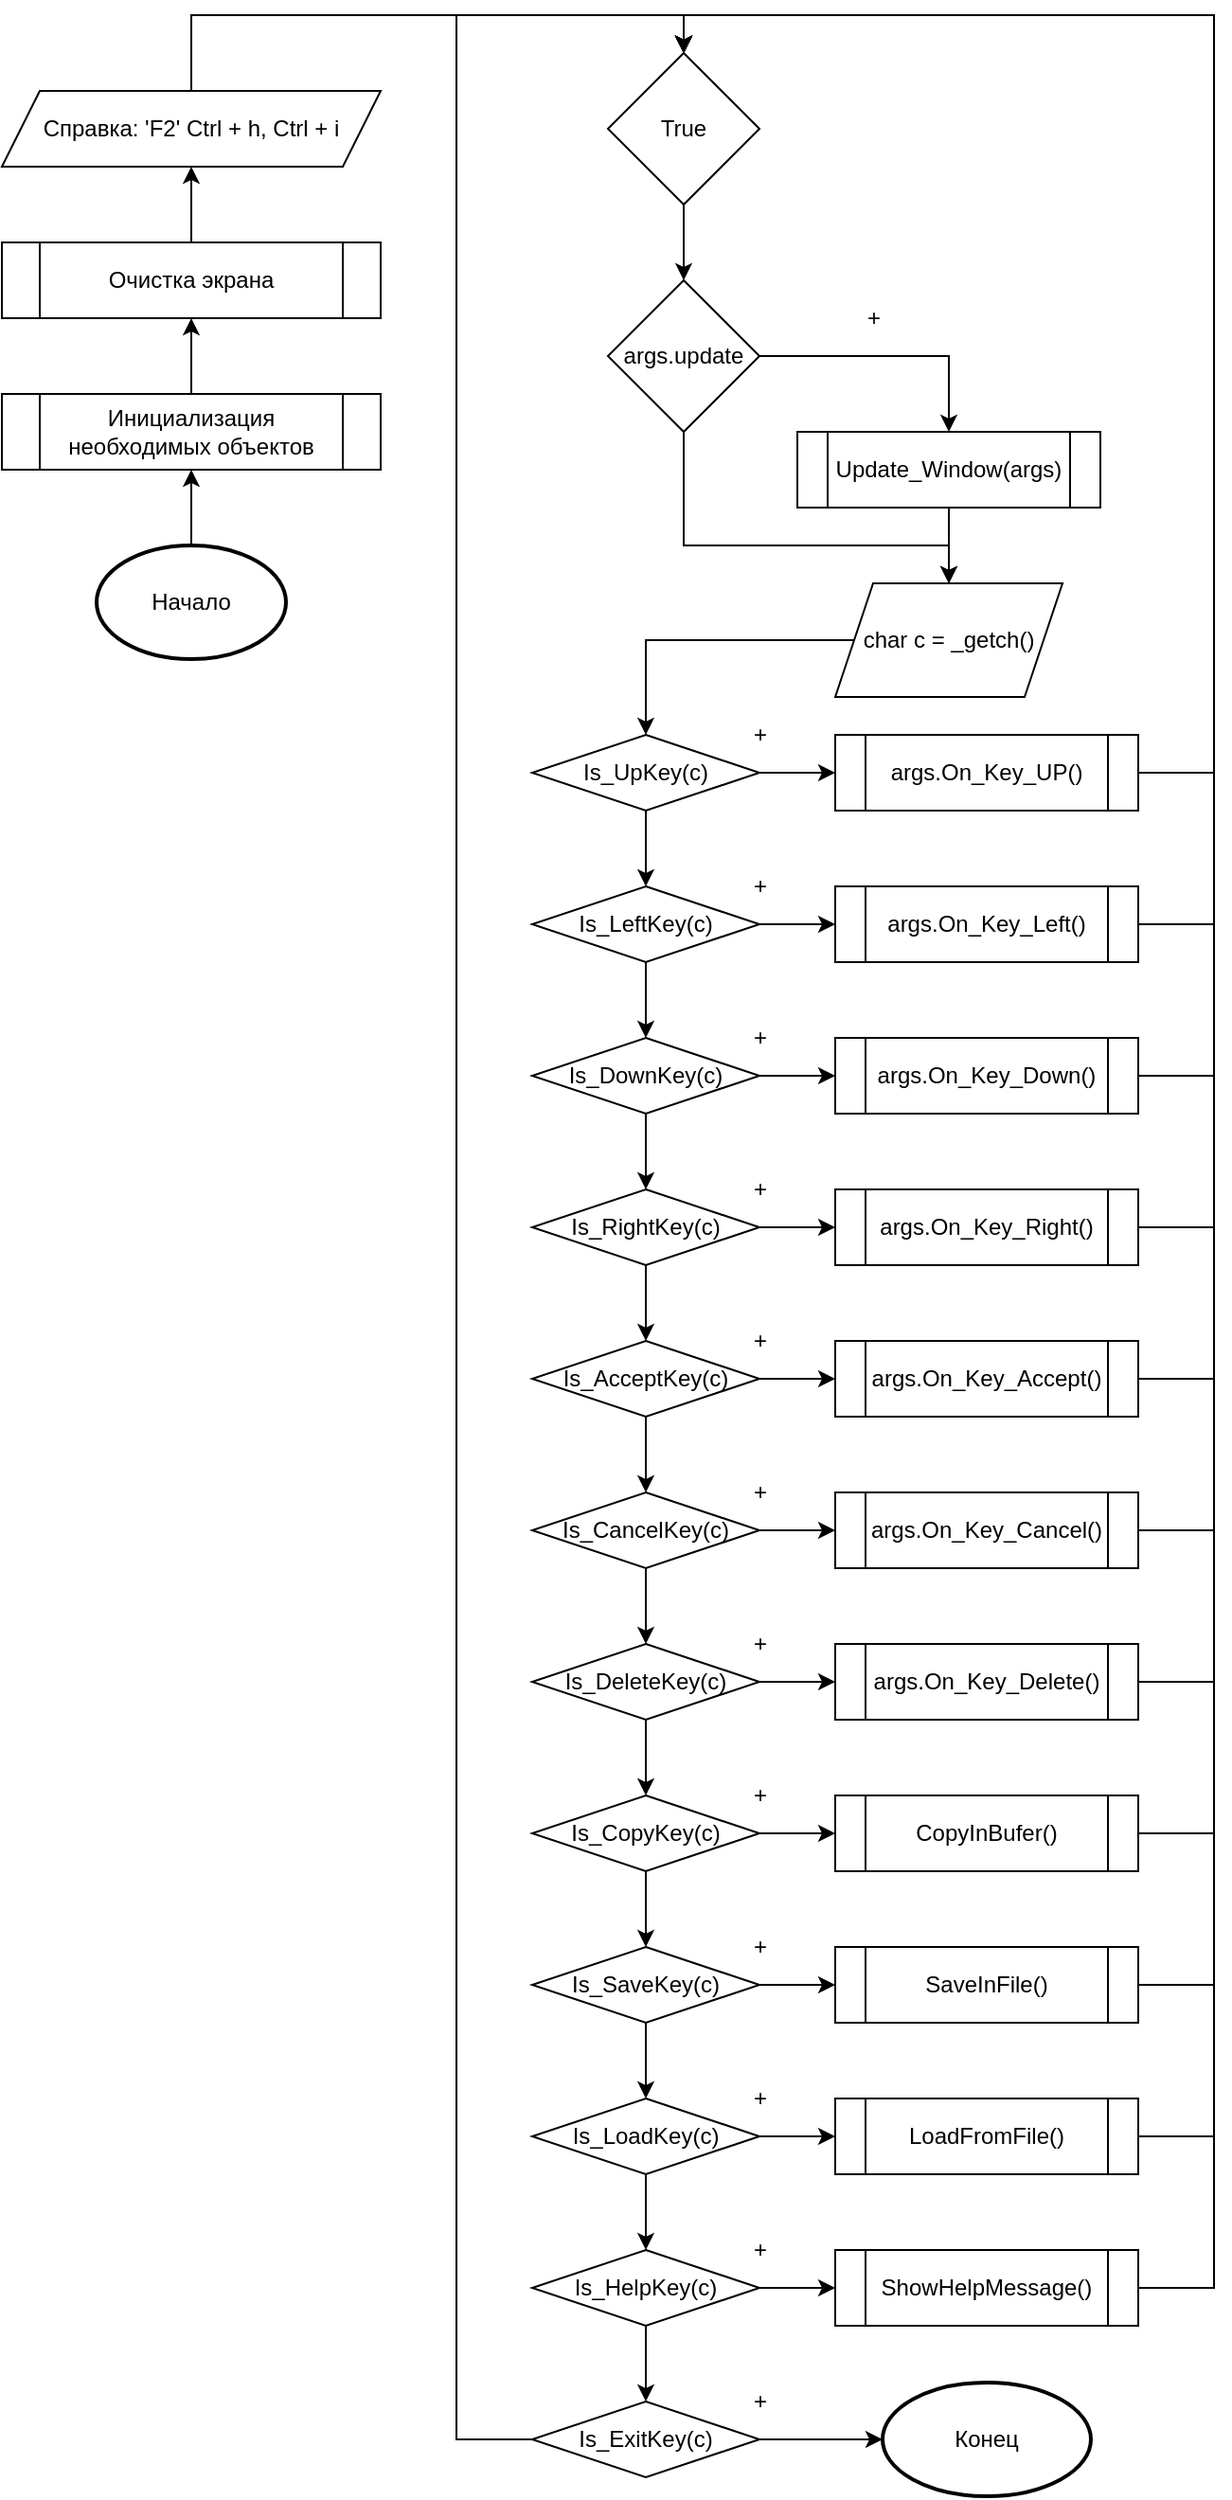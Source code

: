 <mxfile version="16.5.3" type="device"><diagram id="8UtCxgQZ0RI9fju9SKLz" name="Page-1"><mxGraphModel dx="1422" dy="754" grid="1" gridSize="10" guides="1" tooltips="1" connect="1" arrows="1" fold="1" page="1" pageScale="1" pageWidth="827" pageHeight="1169" math="0" shadow="0"><root><mxCell id="0"/><mxCell id="1" parent="0"/><mxCell id="D8W8yeVe4P2RZVYXK4ZH-5" value="" style="edgeStyle=orthogonalEdgeStyle;rounded=0;orthogonalLoop=1;jettySize=auto;html=1;exitX=0.5;exitY=0;exitDx=0;exitDy=0;exitPerimeter=0;" edge="1" parent="1" source="D8W8yeVe4P2RZVYXK4ZH-2" target="D8W8yeVe4P2RZVYXK4ZH-4"><mxGeometry relative="1" as="geometry"/></mxCell><mxCell id="D8W8yeVe4P2RZVYXK4ZH-2" value="Начало" style="strokeWidth=2;html=1;shape=mxgraph.flowchart.start_1;whiteSpace=wrap;" vertex="1" parent="1"><mxGeometry x="110" y="580" width="100" height="60" as="geometry"/></mxCell><mxCell id="D8W8yeVe4P2RZVYXK4ZH-7" value="" style="edgeStyle=orthogonalEdgeStyle;rounded=0;orthogonalLoop=1;jettySize=auto;html=1;" edge="1" parent="1" source="D8W8yeVe4P2RZVYXK4ZH-4" target="D8W8yeVe4P2RZVYXK4ZH-6"><mxGeometry relative="1" as="geometry"/></mxCell><mxCell id="D8W8yeVe4P2RZVYXK4ZH-4" value="Инициализация необходимых объектов" style="shape=process;whiteSpace=wrap;html=1;backgroundOutline=1;" vertex="1" parent="1"><mxGeometry x="60" y="500" width="200" height="40" as="geometry"/></mxCell><mxCell id="D8W8yeVe4P2RZVYXK4ZH-96" style="edgeStyle=orthogonalEdgeStyle;rounded=0;orthogonalLoop=1;jettySize=auto;html=1;exitX=0.5;exitY=0;exitDx=0;exitDy=0;" edge="1" parent="1" source="D8W8yeVe4P2RZVYXK4ZH-6" target="D8W8yeVe4P2RZVYXK4ZH-95"><mxGeometry relative="1" as="geometry"/></mxCell><mxCell id="D8W8yeVe4P2RZVYXK4ZH-6" value="Очистка экрана" style="shape=process;whiteSpace=wrap;html=1;backgroundOutline=1;" vertex="1" parent="1"><mxGeometry x="60" y="420" width="200" height="40" as="geometry"/></mxCell><mxCell id="D8W8yeVe4P2RZVYXK4ZH-11" value="" style="edgeStyle=orthogonalEdgeStyle;rounded=0;orthogonalLoop=1;jettySize=auto;html=1;" edge="1" parent="1" source="D8W8yeVe4P2RZVYXK4ZH-8" target="D8W8yeVe4P2RZVYXK4ZH-10"><mxGeometry relative="1" as="geometry"/></mxCell><mxCell id="D8W8yeVe4P2RZVYXK4ZH-8" value="True" style="rhombus;whiteSpace=wrap;html=1;" vertex="1" parent="1"><mxGeometry x="380" y="320" width="80" height="80" as="geometry"/></mxCell><mxCell id="D8W8yeVe4P2RZVYXK4ZH-13" style="edgeStyle=orthogonalEdgeStyle;rounded=0;orthogonalLoop=1;jettySize=auto;html=1;entryX=0.5;entryY=0;entryDx=0;entryDy=0;" edge="1" parent="1" source="D8W8yeVe4P2RZVYXK4ZH-10" target="D8W8yeVe4P2RZVYXK4ZH-12"><mxGeometry relative="1" as="geometry"/></mxCell><mxCell id="D8W8yeVe4P2RZVYXK4ZH-17" style="edgeStyle=orthogonalEdgeStyle;rounded=0;orthogonalLoop=1;jettySize=auto;html=1;entryX=0.5;entryY=0;entryDx=0;entryDy=0;exitX=0.5;exitY=1;exitDx=0;exitDy=0;" edge="1" parent="1" source="D8W8yeVe4P2RZVYXK4ZH-10" target="D8W8yeVe4P2RZVYXK4ZH-15"><mxGeometry relative="1" as="geometry"><Array as="points"><mxPoint x="420" y="580"/><mxPoint x="560" y="580"/></Array></mxGeometry></mxCell><mxCell id="D8W8yeVe4P2RZVYXK4ZH-10" value="args.update" style="rhombus;whiteSpace=wrap;html=1;" vertex="1" parent="1"><mxGeometry x="380" y="440" width="80" height="80" as="geometry"/></mxCell><mxCell id="D8W8yeVe4P2RZVYXK4ZH-69" style="edgeStyle=orthogonalEdgeStyle;rounded=0;orthogonalLoop=1;jettySize=auto;html=1;" edge="1" parent="1" source="D8W8yeVe4P2RZVYXK4ZH-12" target="D8W8yeVe4P2RZVYXK4ZH-15"><mxGeometry relative="1" as="geometry"/></mxCell><mxCell id="D8W8yeVe4P2RZVYXK4ZH-12" value="Update_Window(args)" style="shape=process;whiteSpace=wrap;html=1;backgroundOutline=1;" vertex="1" parent="1"><mxGeometry x="480" y="520" width="160" height="40" as="geometry"/></mxCell><mxCell id="D8W8yeVe4P2RZVYXK4ZH-14" value="+" style="text;html=1;align=center;verticalAlign=middle;resizable=0;points=[];autosize=1;strokeColor=none;fillColor=none;" vertex="1" parent="1"><mxGeometry x="510" y="450" width="20" height="20" as="geometry"/></mxCell><mxCell id="D8W8yeVe4P2RZVYXK4ZH-19" style="edgeStyle=orthogonalEdgeStyle;rounded=0;orthogonalLoop=1;jettySize=auto;html=1;entryX=0.5;entryY=0;entryDx=0;entryDy=0;" edge="1" parent="1" source="D8W8yeVe4P2RZVYXK4ZH-15" target="D8W8yeVe4P2RZVYXK4ZH-18"><mxGeometry relative="1" as="geometry"/></mxCell><mxCell id="D8W8yeVe4P2RZVYXK4ZH-15" value="char c = _getch()" style="shape=parallelogram;perimeter=parallelogramPerimeter;whiteSpace=wrap;html=1;fixedSize=1;" vertex="1" parent="1"><mxGeometry x="500" y="600" width="120" height="60" as="geometry"/></mxCell><mxCell id="D8W8yeVe4P2RZVYXK4ZH-21" style="edgeStyle=orthogonalEdgeStyle;rounded=0;orthogonalLoop=1;jettySize=auto;html=1;entryX=0;entryY=0.5;entryDx=0;entryDy=0;" edge="1" parent="1" source="D8W8yeVe4P2RZVYXK4ZH-18" target="D8W8yeVe4P2RZVYXK4ZH-20"><mxGeometry relative="1" as="geometry"/></mxCell><mxCell id="D8W8yeVe4P2RZVYXK4ZH-27" value="" style="edgeStyle=orthogonalEdgeStyle;rounded=0;orthogonalLoop=1;jettySize=auto;html=1;" edge="1" parent="1" source="D8W8yeVe4P2RZVYXK4ZH-18" target="D8W8yeVe4P2RZVYXK4ZH-24"><mxGeometry relative="1" as="geometry"/></mxCell><mxCell id="D8W8yeVe4P2RZVYXK4ZH-18" value="Is_UpKey(c)" style="rhombus;whiteSpace=wrap;html=1;" vertex="1" parent="1"><mxGeometry x="340" y="680" width="120" height="40" as="geometry"/></mxCell><mxCell id="D8W8yeVe4P2RZVYXK4ZH-79" style="edgeStyle=orthogonalEdgeStyle;rounded=0;orthogonalLoop=1;jettySize=auto;html=1;exitX=1;exitY=0.5;exitDx=0;exitDy=0;entryX=0.5;entryY=0;entryDx=0;entryDy=0;" edge="1" parent="1" source="D8W8yeVe4P2RZVYXK4ZH-20" target="D8W8yeVe4P2RZVYXK4ZH-8"><mxGeometry relative="1" as="geometry"><mxPoint x="490" y="320" as="targetPoint"/><Array as="points"><mxPoint x="700" y="700"/><mxPoint x="700" y="300"/><mxPoint x="420" y="300"/></Array></mxGeometry></mxCell><mxCell id="D8W8yeVe4P2RZVYXK4ZH-20" value="args.On_Key_UP()" style="shape=process;whiteSpace=wrap;html=1;backgroundOutline=1;" vertex="1" parent="1"><mxGeometry x="500" y="680" width="160" height="40" as="geometry"/></mxCell><mxCell id="D8W8yeVe4P2RZVYXK4ZH-22" value="+" style="text;html=1;align=center;verticalAlign=middle;resizable=0;points=[];autosize=1;strokeColor=none;fillColor=none;" vertex="1" parent="1"><mxGeometry x="450" y="670" width="20" height="20" as="geometry"/></mxCell><mxCell id="D8W8yeVe4P2RZVYXK4ZH-23" style="edgeStyle=orthogonalEdgeStyle;rounded=0;orthogonalLoop=1;jettySize=auto;html=1;entryX=0;entryY=0.5;entryDx=0;entryDy=0;" edge="1" parent="1" source="D8W8yeVe4P2RZVYXK4ZH-24" target="D8W8yeVe4P2RZVYXK4ZH-25"><mxGeometry relative="1" as="geometry"/></mxCell><mxCell id="D8W8yeVe4P2RZVYXK4ZH-32" value="" style="edgeStyle=orthogonalEdgeStyle;rounded=0;orthogonalLoop=1;jettySize=auto;html=1;" edge="1" parent="1" source="D8W8yeVe4P2RZVYXK4ZH-24" target="D8W8yeVe4P2RZVYXK4ZH-29"><mxGeometry relative="1" as="geometry"/></mxCell><mxCell id="D8W8yeVe4P2RZVYXK4ZH-24" value="Is_LeftKey(c)" style="rhombus;whiteSpace=wrap;html=1;" vertex="1" parent="1"><mxGeometry x="340" y="760" width="120" height="40" as="geometry"/></mxCell><mxCell id="D8W8yeVe4P2RZVYXK4ZH-78" style="edgeStyle=orthogonalEdgeStyle;rounded=0;orthogonalLoop=1;jettySize=auto;html=1;exitX=1;exitY=0.5;exitDx=0;exitDy=0;entryX=0.5;entryY=0;entryDx=0;entryDy=0;" edge="1" parent="1" source="D8W8yeVe4P2RZVYXK4ZH-25" target="D8W8yeVe4P2RZVYXK4ZH-8"><mxGeometry relative="1" as="geometry"><Array as="points"><mxPoint x="700" y="780"/><mxPoint x="700" y="300"/><mxPoint x="420" y="300"/></Array></mxGeometry></mxCell><mxCell id="D8W8yeVe4P2RZVYXK4ZH-25" value="args.On_Key_Left()" style="shape=process;whiteSpace=wrap;html=1;backgroundOutline=1;" vertex="1" parent="1"><mxGeometry x="500" y="760" width="160" height="40" as="geometry"/></mxCell><mxCell id="D8W8yeVe4P2RZVYXK4ZH-26" value="+" style="text;html=1;align=center;verticalAlign=middle;resizable=0;points=[];autosize=1;strokeColor=none;fillColor=none;" vertex="1" parent="1"><mxGeometry x="450" y="750" width="20" height="20" as="geometry"/></mxCell><mxCell id="D8W8yeVe4P2RZVYXK4ZH-28" style="edgeStyle=orthogonalEdgeStyle;rounded=0;orthogonalLoop=1;jettySize=auto;html=1;entryX=0;entryY=0.5;entryDx=0;entryDy=0;" edge="1" parent="1" source="D8W8yeVe4P2RZVYXK4ZH-29" target="D8W8yeVe4P2RZVYXK4ZH-30"><mxGeometry relative="1" as="geometry"/></mxCell><mxCell id="D8W8yeVe4P2RZVYXK4ZH-37" value="" style="edgeStyle=orthogonalEdgeStyle;rounded=0;orthogonalLoop=1;jettySize=auto;html=1;" edge="1" parent="1" source="D8W8yeVe4P2RZVYXK4ZH-29" target="D8W8yeVe4P2RZVYXK4ZH-34"><mxGeometry relative="1" as="geometry"/></mxCell><mxCell id="D8W8yeVe4P2RZVYXK4ZH-29" value="Is_DownKey(c)" style="rhombus;whiteSpace=wrap;html=1;" vertex="1" parent="1"><mxGeometry x="340" y="840" width="120" height="40" as="geometry"/></mxCell><mxCell id="D8W8yeVe4P2RZVYXK4ZH-77" style="edgeStyle=orthogonalEdgeStyle;rounded=0;orthogonalLoop=1;jettySize=auto;html=1;exitX=1;exitY=0.5;exitDx=0;exitDy=0;entryX=0.5;entryY=0;entryDx=0;entryDy=0;" edge="1" parent="1" source="D8W8yeVe4P2RZVYXK4ZH-30" target="D8W8yeVe4P2RZVYXK4ZH-8"><mxGeometry relative="1" as="geometry"><Array as="points"><mxPoint x="700" y="860"/><mxPoint x="700" y="300"/><mxPoint x="420" y="300"/></Array></mxGeometry></mxCell><mxCell id="D8W8yeVe4P2RZVYXK4ZH-30" value="args.On_Key_Down()" style="shape=process;whiteSpace=wrap;html=1;backgroundOutline=1;" vertex="1" parent="1"><mxGeometry x="500" y="840" width="160" height="40" as="geometry"/></mxCell><mxCell id="D8W8yeVe4P2RZVYXK4ZH-31" value="+" style="text;html=1;align=center;verticalAlign=middle;resizable=0;points=[];autosize=1;strokeColor=none;fillColor=none;" vertex="1" parent="1"><mxGeometry x="450" y="830" width="20" height="20" as="geometry"/></mxCell><mxCell id="D8W8yeVe4P2RZVYXK4ZH-33" style="edgeStyle=orthogonalEdgeStyle;rounded=0;orthogonalLoop=1;jettySize=auto;html=1;entryX=0;entryY=0.5;entryDx=0;entryDy=0;" edge="1" parent="1" source="D8W8yeVe4P2RZVYXK4ZH-34" target="D8W8yeVe4P2RZVYXK4ZH-35"><mxGeometry relative="1" as="geometry"/></mxCell><mxCell id="D8W8yeVe4P2RZVYXK4ZH-42" value="" style="edgeStyle=orthogonalEdgeStyle;rounded=0;orthogonalLoop=1;jettySize=auto;html=1;" edge="1" parent="1" source="D8W8yeVe4P2RZVYXK4ZH-34" target="D8W8yeVe4P2RZVYXK4ZH-39"><mxGeometry relative="1" as="geometry"/></mxCell><mxCell id="D8W8yeVe4P2RZVYXK4ZH-34" value="Is_RightKey(c)" style="rhombus;whiteSpace=wrap;html=1;" vertex="1" parent="1"><mxGeometry x="340" y="920" width="120" height="40" as="geometry"/></mxCell><mxCell id="D8W8yeVe4P2RZVYXK4ZH-76" style="edgeStyle=orthogonalEdgeStyle;rounded=0;orthogonalLoop=1;jettySize=auto;html=1;exitX=1;exitY=0.5;exitDx=0;exitDy=0;entryX=0.5;entryY=0;entryDx=0;entryDy=0;" edge="1" parent="1" source="D8W8yeVe4P2RZVYXK4ZH-35" target="D8W8yeVe4P2RZVYXK4ZH-8"><mxGeometry relative="1" as="geometry"><Array as="points"><mxPoint x="700" y="940"/><mxPoint x="700" y="300"/><mxPoint x="420" y="300"/></Array></mxGeometry></mxCell><mxCell id="D8W8yeVe4P2RZVYXK4ZH-35" value="args.On_Key_Right()" style="shape=process;whiteSpace=wrap;html=1;backgroundOutline=1;" vertex="1" parent="1"><mxGeometry x="500" y="920" width="160" height="40" as="geometry"/></mxCell><mxCell id="D8W8yeVe4P2RZVYXK4ZH-36" value="+" style="text;html=1;align=center;verticalAlign=middle;resizable=0;points=[];autosize=1;strokeColor=none;fillColor=none;" vertex="1" parent="1"><mxGeometry x="450" y="910" width="20" height="20" as="geometry"/></mxCell><mxCell id="D8W8yeVe4P2RZVYXK4ZH-38" value="+" style="text;html=1;align=center;verticalAlign=middle;resizable=0;points=[];autosize=1;strokeColor=none;fillColor=none;" vertex="1" parent="1"><mxGeometry x="450" y="990" width="20" height="20" as="geometry"/></mxCell><mxCell id="D8W8yeVe4P2RZVYXK4ZH-47" value="" style="edgeStyle=orthogonalEdgeStyle;rounded=0;orthogonalLoop=1;jettySize=auto;html=1;" edge="1" parent="1" source="D8W8yeVe4P2RZVYXK4ZH-39" target="D8W8yeVe4P2RZVYXK4ZH-44"><mxGeometry relative="1" as="geometry"/></mxCell><mxCell id="D8W8yeVe4P2RZVYXK4ZH-39" value="Is_AcceptKey(c)" style="rhombus;whiteSpace=wrap;html=1;" vertex="1" parent="1"><mxGeometry x="340" y="1000" width="120" height="40" as="geometry"/></mxCell><mxCell id="D8W8yeVe4P2RZVYXK4ZH-40" style="edgeStyle=orthogonalEdgeStyle;rounded=0;orthogonalLoop=1;jettySize=auto;html=1;entryX=0;entryY=0.5;entryDx=0;entryDy=0;" edge="1" source="D8W8yeVe4P2RZVYXK4ZH-39" target="D8W8yeVe4P2RZVYXK4ZH-41" parent="1"><mxGeometry relative="1" as="geometry"/></mxCell><mxCell id="D8W8yeVe4P2RZVYXK4ZH-75" style="edgeStyle=orthogonalEdgeStyle;rounded=0;orthogonalLoop=1;jettySize=auto;html=1;exitX=1;exitY=0.5;exitDx=0;exitDy=0;entryX=0.5;entryY=0;entryDx=0;entryDy=0;" edge="1" parent="1" source="D8W8yeVe4P2RZVYXK4ZH-41" target="D8W8yeVe4P2RZVYXK4ZH-8"><mxGeometry relative="1" as="geometry"><Array as="points"><mxPoint x="700" y="1020"/><mxPoint x="700" y="300"/><mxPoint x="420" y="300"/></Array></mxGeometry></mxCell><mxCell id="D8W8yeVe4P2RZVYXK4ZH-41" value="args.On_Key_Accept()" style="shape=process;whiteSpace=wrap;html=1;backgroundOutline=1;" vertex="1" parent="1"><mxGeometry x="500" y="1000" width="160" height="40" as="geometry"/></mxCell><mxCell id="D8W8yeVe4P2RZVYXK4ZH-43" value="+" style="text;html=1;align=center;verticalAlign=middle;resizable=0;points=[];autosize=1;strokeColor=none;fillColor=none;" vertex="1" parent="1"><mxGeometry x="450" y="1070" width="20" height="20" as="geometry"/></mxCell><mxCell id="D8W8yeVe4P2RZVYXK4ZH-52" value="" style="edgeStyle=orthogonalEdgeStyle;rounded=0;orthogonalLoop=1;jettySize=auto;html=1;" edge="1" parent="1" source="D8W8yeVe4P2RZVYXK4ZH-44" target="D8W8yeVe4P2RZVYXK4ZH-49"><mxGeometry relative="1" as="geometry"/></mxCell><mxCell id="D8W8yeVe4P2RZVYXK4ZH-44" value="Is_CancelKey(c)" style="rhombus;whiteSpace=wrap;html=1;" vertex="1" parent="1"><mxGeometry x="340" y="1080" width="120" height="40" as="geometry"/></mxCell><mxCell id="D8W8yeVe4P2RZVYXK4ZH-45" style="edgeStyle=orthogonalEdgeStyle;rounded=0;orthogonalLoop=1;jettySize=auto;html=1;entryX=0;entryY=0.5;entryDx=0;entryDy=0;" edge="1" source="D8W8yeVe4P2RZVYXK4ZH-44" target="D8W8yeVe4P2RZVYXK4ZH-46" parent="1"><mxGeometry relative="1" as="geometry"/></mxCell><mxCell id="D8W8yeVe4P2RZVYXK4ZH-74" style="edgeStyle=orthogonalEdgeStyle;rounded=0;orthogonalLoop=1;jettySize=auto;html=1;exitX=1;exitY=0.5;exitDx=0;exitDy=0;entryX=0.5;entryY=0;entryDx=0;entryDy=0;" edge="1" parent="1" source="D8W8yeVe4P2RZVYXK4ZH-46" target="D8W8yeVe4P2RZVYXK4ZH-8"><mxGeometry relative="1" as="geometry"><Array as="points"><mxPoint x="700" y="1100"/><mxPoint x="700" y="300"/><mxPoint x="420" y="300"/></Array></mxGeometry></mxCell><mxCell id="D8W8yeVe4P2RZVYXK4ZH-46" value="args.On_Key_Cancel()" style="shape=process;whiteSpace=wrap;html=1;backgroundOutline=1;" vertex="1" parent="1"><mxGeometry x="500" y="1080" width="160" height="40" as="geometry"/></mxCell><mxCell id="D8W8yeVe4P2RZVYXK4ZH-48" value="+" style="text;html=1;align=center;verticalAlign=middle;resizable=0;points=[];autosize=1;strokeColor=none;fillColor=none;" vertex="1" parent="1"><mxGeometry x="450" y="1150" width="20" height="20" as="geometry"/></mxCell><mxCell id="D8W8yeVe4P2RZVYXK4ZH-57" value="" style="edgeStyle=orthogonalEdgeStyle;rounded=0;orthogonalLoop=1;jettySize=auto;html=1;" edge="1" parent="1" source="D8W8yeVe4P2RZVYXK4ZH-49" target="D8W8yeVe4P2RZVYXK4ZH-54"><mxGeometry relative="1" as="geometry"/></mxCell><mxCell id="D8W8yeVe4P2RZVYXK4ZH-49" value="Is_DeleteKey(c)" style="rhombus;whiteSpace=wrap;html=1;" vertex="1" parent="1"><mxGeometry x="340" y="1160" width="120" height="40" as="geometry"/></mxCell><mxCell id="D8W8yeVe4P2RZVYXK4ZH-50" style="edgeStyle=orthogonalEdgeStyle;rounded=0;orthogonalLoop=1;jettySize=auto;html=1;entryX=0;entryY=0.5;entryDx=0;entryDy=0;" edge="1" source="D8W8yeVe4P2RZVYXK4ZH-49" target="D8W8yeVe4P2RZVYXK4ZH-51" parent="1"><mxGeometry relative="1" as="geometry"/></mxCell><mxCell id="D8W8yeVe4P2RZVYXK4ZH-73" style="edgeStyle=orthogonalEdgeStyle;rounded=0;orthogonalLoop=1;jettySize=auto;html=1;exitX=1;exitY=0.5;exitDx=0;exitDy=0;entryX=0.5;entryY=0;entryDx=0;entryDy=0;" edge="1" parent="1" source="D8W8yeVe4P2RZVYXK4ZH-51" target="D8W8yeVe4P2RZVYXK4ZH-8"><mxGeometry relative="1" as="geometry"><Array as="points"><mxPoint x="700" y="1180"/><mxPoint x="700" y="300"/><mxPoint x="420" y="300"/></Array></mxGeometry></mxCell><mxCell id="D8W8yeVe4P2RZVYXK4ZH-51" value="args.On_Key_Delete()" style="shape=process;whiteSpace=wrap;html=1;backgroundOutline=1;" vertex="1" parent="1"><mxGeometry x="500" y="1160" width="160" height="40" as="geometry"/></mxCell><mxCell id="D8W8yeVe4P2RZVYXK4ZH-53" value="+" style="text;html=1;align=center;verticalAlign=middle;resizable=0;points=[];autosize=1;strokeColor=none;fillColor=none;" vertex="1" parent="1"><mxGeometry x="450" y="1230" width="20" height="20" as="geometry"/></mxCell><mxCell id="D8W8yeVe4P2RZVYXK4ZH-62" value="" style="edgeStyle=orthogonalEdgeStyle;rounded=0;orthogonalLoop=1;jettySize=auto;html=1;" edge="1" parent="1" source="D8W8yeVe4P2RZVYXK4ZH-54" target="D8W8yeVe4P2RZVYXK4ZH-59"><mxGeometry relative="1" as="geometry"/></mxCell><mxCell id="D8W8yeVe4P2RZVYXK4ZH-54" value="Is_CopyKey(c)" style="rhombus;whiteSpace=wrap;html=1;" vertex="1" parent="1"><mxGeometry x="340" y="1240" width="120" height="40" as="geometry"/></mxCell><mxCell id="D8W8yeVe4P2RZVYXK4ZH-55" style="edgeStyle=orthogonalEdgeStyle;rounded=0;orthogonalLoop=1;jettySize=auto;html=1;entryX=0;entryY=0.5;entryDx=0;entryDy=0;" edge="1" source="D8W8yeVe4P2RZVYXK4ZH-54" target="D8W8yeVe4P2RZVYXK4ZH-56" parent="1"><mxGeometry relative="1" as="geometry"/></mxCell><mxCell id="D8W8yeVe4P2RZVYXK4ZH-72" style="edgeStyle=orthogonalEdgeStyle;rounded=0;orthogonalLoop=1;jettySize=auto;html=1;exitX=1;exitY=0.5;exitDx=0;exitDy=0;entryX=0.5;entryY=0;entryDx=0;entryDy=0;" edge="1" parent="1" source="D8W8yeVe4P2RZVYXK4ZH-56" target="D8W8yeVe4P2RZVYXK4ZH-8"><mxGeometry relative="1" as="geometry"><mxPoint x="680" y="310" as="targetPoint"/><Array as="points"><mxPoint x="700" y="1260"/><mxPoint x="700" y="300"/><mxPoint x="420" y="300"/></Array></mxGeometry></mxCell><mxCell id="D8W8yeVe4P2RZVYXK4ZH-56" value="CopyInBufer()" style="shape=process;whiteSpace=wrap;html=1;backgroundOutline=1;" vertex="1" parent="1"><mxGeometry x="500" y="1240" width="160" height="40" as="geometry"/></mxCell><mxCell id="D8W8yeVe4P2RZVYXK4ZH-58" value="+" style="text;html=1;align=center;verticalAlign=middle;resizable=0;points=[];autosize=1;strokeColor=none;fillColor=none;" vertex="1" parent="1"><mxGeometry x="450" y="1310" width="20" height="20" as="geometry"/></mxCell><mxCell id="D8W8yeVe4P2RZVYXK4ZH-67" value="" style="edgeStyle=orthogonalEdgeStyle;rounded=0;orthogonalLoop=1;jettySize=auto;html=1;" edge="1" parent="1" source="D8W8yeVe4P2RZVYXK4ZH-59" target="D8W8yeVe4P2RZVYXK4ZH-64"><mxGeometry relative="1" as="geometry"/></mxCell><mxCell id="D8W8yeVe4P2RZVYXK4ZH-59" value="Is_SaveKey(c)" style="rhombus;whiteSpace=wrap;html=1;" vertex="1" parent="1"><mxGeometry x="340" y="1320" width="120" height="40" as="geometry"/></mxCell><mxCell id="D8W8yeVe4P2RZVYXK4ZH-60" style="edgeStyle=orthogonalEdgeStyle;rounded=0;orthogonalLoop=1;jettySize=auto;html=1;entryX=0;entryY=0.5;entryDx=0;entryDy=0;" edge="1" source="D8W8yeVe4P2RZVYXK4ZH-59" target="D8W8yeVe4P2RZVYXK4ZH-61" parent="1"><mxGeometry relative="1" as="geometry"/></mxCell><mxCell id="D8W8yeVe4P2RZVYXK4ZH-71" style="edgeStyle=orthogonalEdgeStyle;rounded=0;orthogonalLoop=1;jettySize=auto;html=1;exitX=1;exitY=0.5;exitDx=0;exitDy=0;entryX=0.5;entryY=0;entryDx=0;entryDy=0;" edge="1" parent="1" source="D8W8yeVe4P2RZVYXK4ZH-61" target="D8W8yeVe4P2RZVYXK4ZH-8"><mxGeometry relative="1" as="geometry"><Array as="points"><mxPoint x="700" y="1340"/><mxPoint x="700" y="300"/><mxPoint x="420" y="300"/></Array></mxGeometry></mxCell><mxCell id="D8W8yeVe4P2RZVYXK4ZH-61" value="SaveInFile()" style="shape=process;whiteSpace=wrap;html=1;backgroundOutline=1;" vertex="1" parent="1"><mxGeometry x="500" y="1320" width="160" height="40" as="geometry"/></mxCell><mxCell id="D8W8yeVe4P2RZVYXK4ZH-63" value="+" style="text;html=1;align=center;verticalAlign=middle;resizable=0;points=[];autosize=1;strokeColor=none;fillColor=none;" vertex="1" parent="1"><mxGeometry x="450" y="1390" width="20" height="20" as="geometry"/></mxCell><mxCell id="D8W8yeVe4P2RZVYXK4ZH-84" value="" style="edgeStyle=orthogonalEdgeStyle;rounded=0;orthogonalLoop=1;jettySize=auto;html=1;" edge="1" parent="1" source="D8W8yeVe4P2RZVYXK4ZH-64" target="D8W8yeVe4P2RZVYXK4ZH-81"><mxGeometry relative="1" as="geometry"/></mxCell><mxCell id="D8W8yeVe4P2RZVYXK4ZH-64" value="Is_LoadKey(c)" style="rhombus;whiteSpace=wrap;html=1;" vertex="1" parent="1"><mxGeometry x="340" y="1400" width="120" height="40" as="geometry"/></mxCell><mxCell id="D8W8yeVe4P2RZVYXK4ZH-70" style="edgeStyle=orthogonalEdgeStyle;rounded=0;orthogonalLoop=1;jettySize=auto;html=1;entryX=0.5;entryY=0;entryDx=0;entryDy=0;exitX=1;exitY=0.5;exitDx=0;exitDy=0;" edge="1" parent="1" source="D8W8yeVe4P2RZVYXK4ZH-65" target="D8W8yeVe4P2RZVYXK4ZH-8"><mxGeometry relative="1" as="geometry"><Array as="points"><mxPoint x="700" y="1420"/><mxPoint x="700" y="300"/><mxPoint x="420" y="300"/></Array></mxGeometry></mxCell><mxCell id="D8W8yeVe4P2RZVYXK4ZH-65" value="LoadFromFile()" style="shape=process;whiteSpace=wrap;html=1;backgroundOutline=1;" vertex="1" parent="1"><mxGeometry x="500" y="1400" width="160" height="40" as="geometry"/></mxCell><mxCell id="D8W8yeVe4P2RZVYXK4ZH-66" style="edgeStyle=orthogonalEdgeStyle;rounded=0;orthogonalLoop=1;jettySize=auto;html=1;entryX=0;entryY=0.5;entryDx=0;entryDy=0;" edge="1" source="D8W8yeVe4P2RZVYXK4ZH-64" target="D8W8yeVe4P2RZVYXK4ZH-65" parent="1"><mxGeometry relative="1" as="geometry"/></mxCell><mxCell id="D8W8yeVe4P2RZVYXK4ZH-80" value="+" style="text;html=1;align=center;verticalAlign=middle;resizable=0;points=[];autosize=1;strokeColor=none;fillColor=none;" vertex="1" parent="1"><mxGeometry x="450" y="1470" width="20" height="20" as="geometry"/></mxCell><mxCell id="D8W8yeVe4P2RZVYXK4ZH-86" value="" style="edgeStyle=orthogonalEdgeStyle;rounded=0;orthogonalLoop=1;jettySize=auto;html=1;" edge="1" parent="1" source="D8W8yeVe4P2RZVYXK4ZH-81" target="D8W8yeVe4P2RZVYXK4ZH-85"><mxGeometry relative="1" as="geometry"/></mxCell><mxCell id="D8W8yeVe4P2RZVYXK4ZH-81" value="Is_HelpKey(c)" style="rhombus;whiteSpace=wrap;html=1;" vertex="1" parent="1"><mxGeometry x="340" y="1480" width="120" height="40" as="geometry"/></mxCell><mxCell id="D8W8yeVe4P2RZVYXK4ZH-82" style="edgeStyle=orthogonalEdgeStyle;rounded=0;orthogonalLoop=1;jettySize=auto;html=1;entryX=0;entryY=0.5;entryDx=0;entryDy=0;" edge="1" source="D8W8yeVe4P2RZVYXK4ZH-81" target="D8W8yeVe4P2RZVYXK4ZH-83" parent="1"><mxGeometry relative="1" as="geometry"/></mxCell><mxCell id="D8W8yeVe4P2RZVYXK4ZH-92" style="edgeStyle=orthogonalEdgeStyle;rounded=0;orthogonalLoop=1;jettySize=auto;html=1;exitX=1;exitY=0.5;exitDx=0;exitDy=0;entryX=0.5;entryY=0;entryDx=0;entryDy=0;" edge="1" parent="1" source="D8W8yeVe4P2RZVYXK4ZH-83" target="D8W8yeVe4P2RZVYXK4ZH-8"><mxGeometry relative="1" as="geometry"><Array as="points"><mxPoint x="700" y="1500"/><mxPoint x="700" y="300"/><mxPoint x="420" y="300"/></Array></mxGeometry></mxCell><mxCell id="D8W8yeVe4P2RZVYXK4ZH-83" value="ShowHelpMessage()" style="shape=process;whiteSpace=wrap;html=1;backgroundOutline=1;" vertex="1" parent="1"><mxGeometry x="500" y="1480" width="160" height="40" as="geometry"/></mxCell><mxCell id="D8W8yeVe4P2RZVYXK4ZH-89" value="" style="edgeStyle=orthogonalEdgeStyle;rounded=0;orthogonalLoop=1;jettySize=auto;html=1;" edge="1" parent="1" source="D8W8yeVe4P2RZVYXK4ZH-85" target="D8W8yeVe4P2RZVYXK4ZH-88"><mxGeometry relative="1" as="geometry"/></mxCell><mxCell id="D8W8yeVe4P2RZVYXK4ZH-91" style="edgeStyle=orthogonalEdgeStyle;rounded=0;orthogonalLoop=1;jettySize=auto;html=1;exitX=0;exitY=0.5;exitDx=0;exitDy=0;entryX=0.5;entryY=0;entryDx=0;entryDy=0;" edge="1" parent="1" source="D8W8yeVe4P2RZVYXK4ZH-85" target="D8W8yeVe4P2RZVYXK4ZH-8"><mxGeometry relative="1" as="geometry"><mxPoint x="290" y="1370" as="targetPoint"/><Array as="points"><mxPoint x="300" y="1580"/><mxPoint x="300" y="300"/><mxPoint x="420" y="300"/></Array></mxGeometry></mxCell><mxCell id="D8W8yeVe4P2RZVYXK4ZH-85" value="Is_ExitKey(c)" style="rhombus;whiteSpace=wrap;html=1;" vertex="1" parent="1"><mxGeometry x="340" y="1560" width="120" height="40" as="geometry"/></mxCell><mxCell id="D8W8yeVe4P2RZVYXK4ZH-88" value="Конец" style="strokeWidth=2;html=1;shape=mxgraph.flowchart.start_1;whiteSpace=wrap;" vertex="1" parent="1"><mxGeometry x="525" y="1550" width="110" height="60" as="geometry"/></mxCell><mxCell id="D8W8yeVe4P2RZVYXK4ZH-90" value="+" style="text;html=1;align=center;verticalAlign=middle;resizable=0;points=[];autosize=1;strokeColor=none;fillColor=none;" vertex="1" parent="1"><mxGeometry x="450" y="1550" width="20" height="20" as="geometry"/></mxCell><mxCell id="D8W8yeVe4P2RZVYXK4ZH-97" style="edgeStyle=orthogonalEdgeStyle;rounded=0;orthogonalLoop=1;jettySize=auto;html=1;exitX=0.5;exitY=0;exitDx=0;exitDy=0;entryX=0.5;entryY=0;entryDx=0;entryDy=0;" edge="1" parent="1" source="D8W8yeVe4P2RZVYXK4ZH-95" target="D8W8yeVe4P2RZVYXK4ZH-8"><mxGeometry relative="1" as="geometry"/></mxCell><mxCell id="D8W8yeVe4P2RZVYXK4ZH-95" value="Справка: 'F2' Ctrl + h, Ctrl + i" style="shape=parallelogram;perimeter=parallelogramPerimeter;whiteSpace=wrap;html=1;fixedSize=1;" vertex="1" parent="1"><mxGeometry x="60" y="340" width="200" height="40" as="geometry"/></mxCell></root></mxGraphModel></diagram></mxfile>